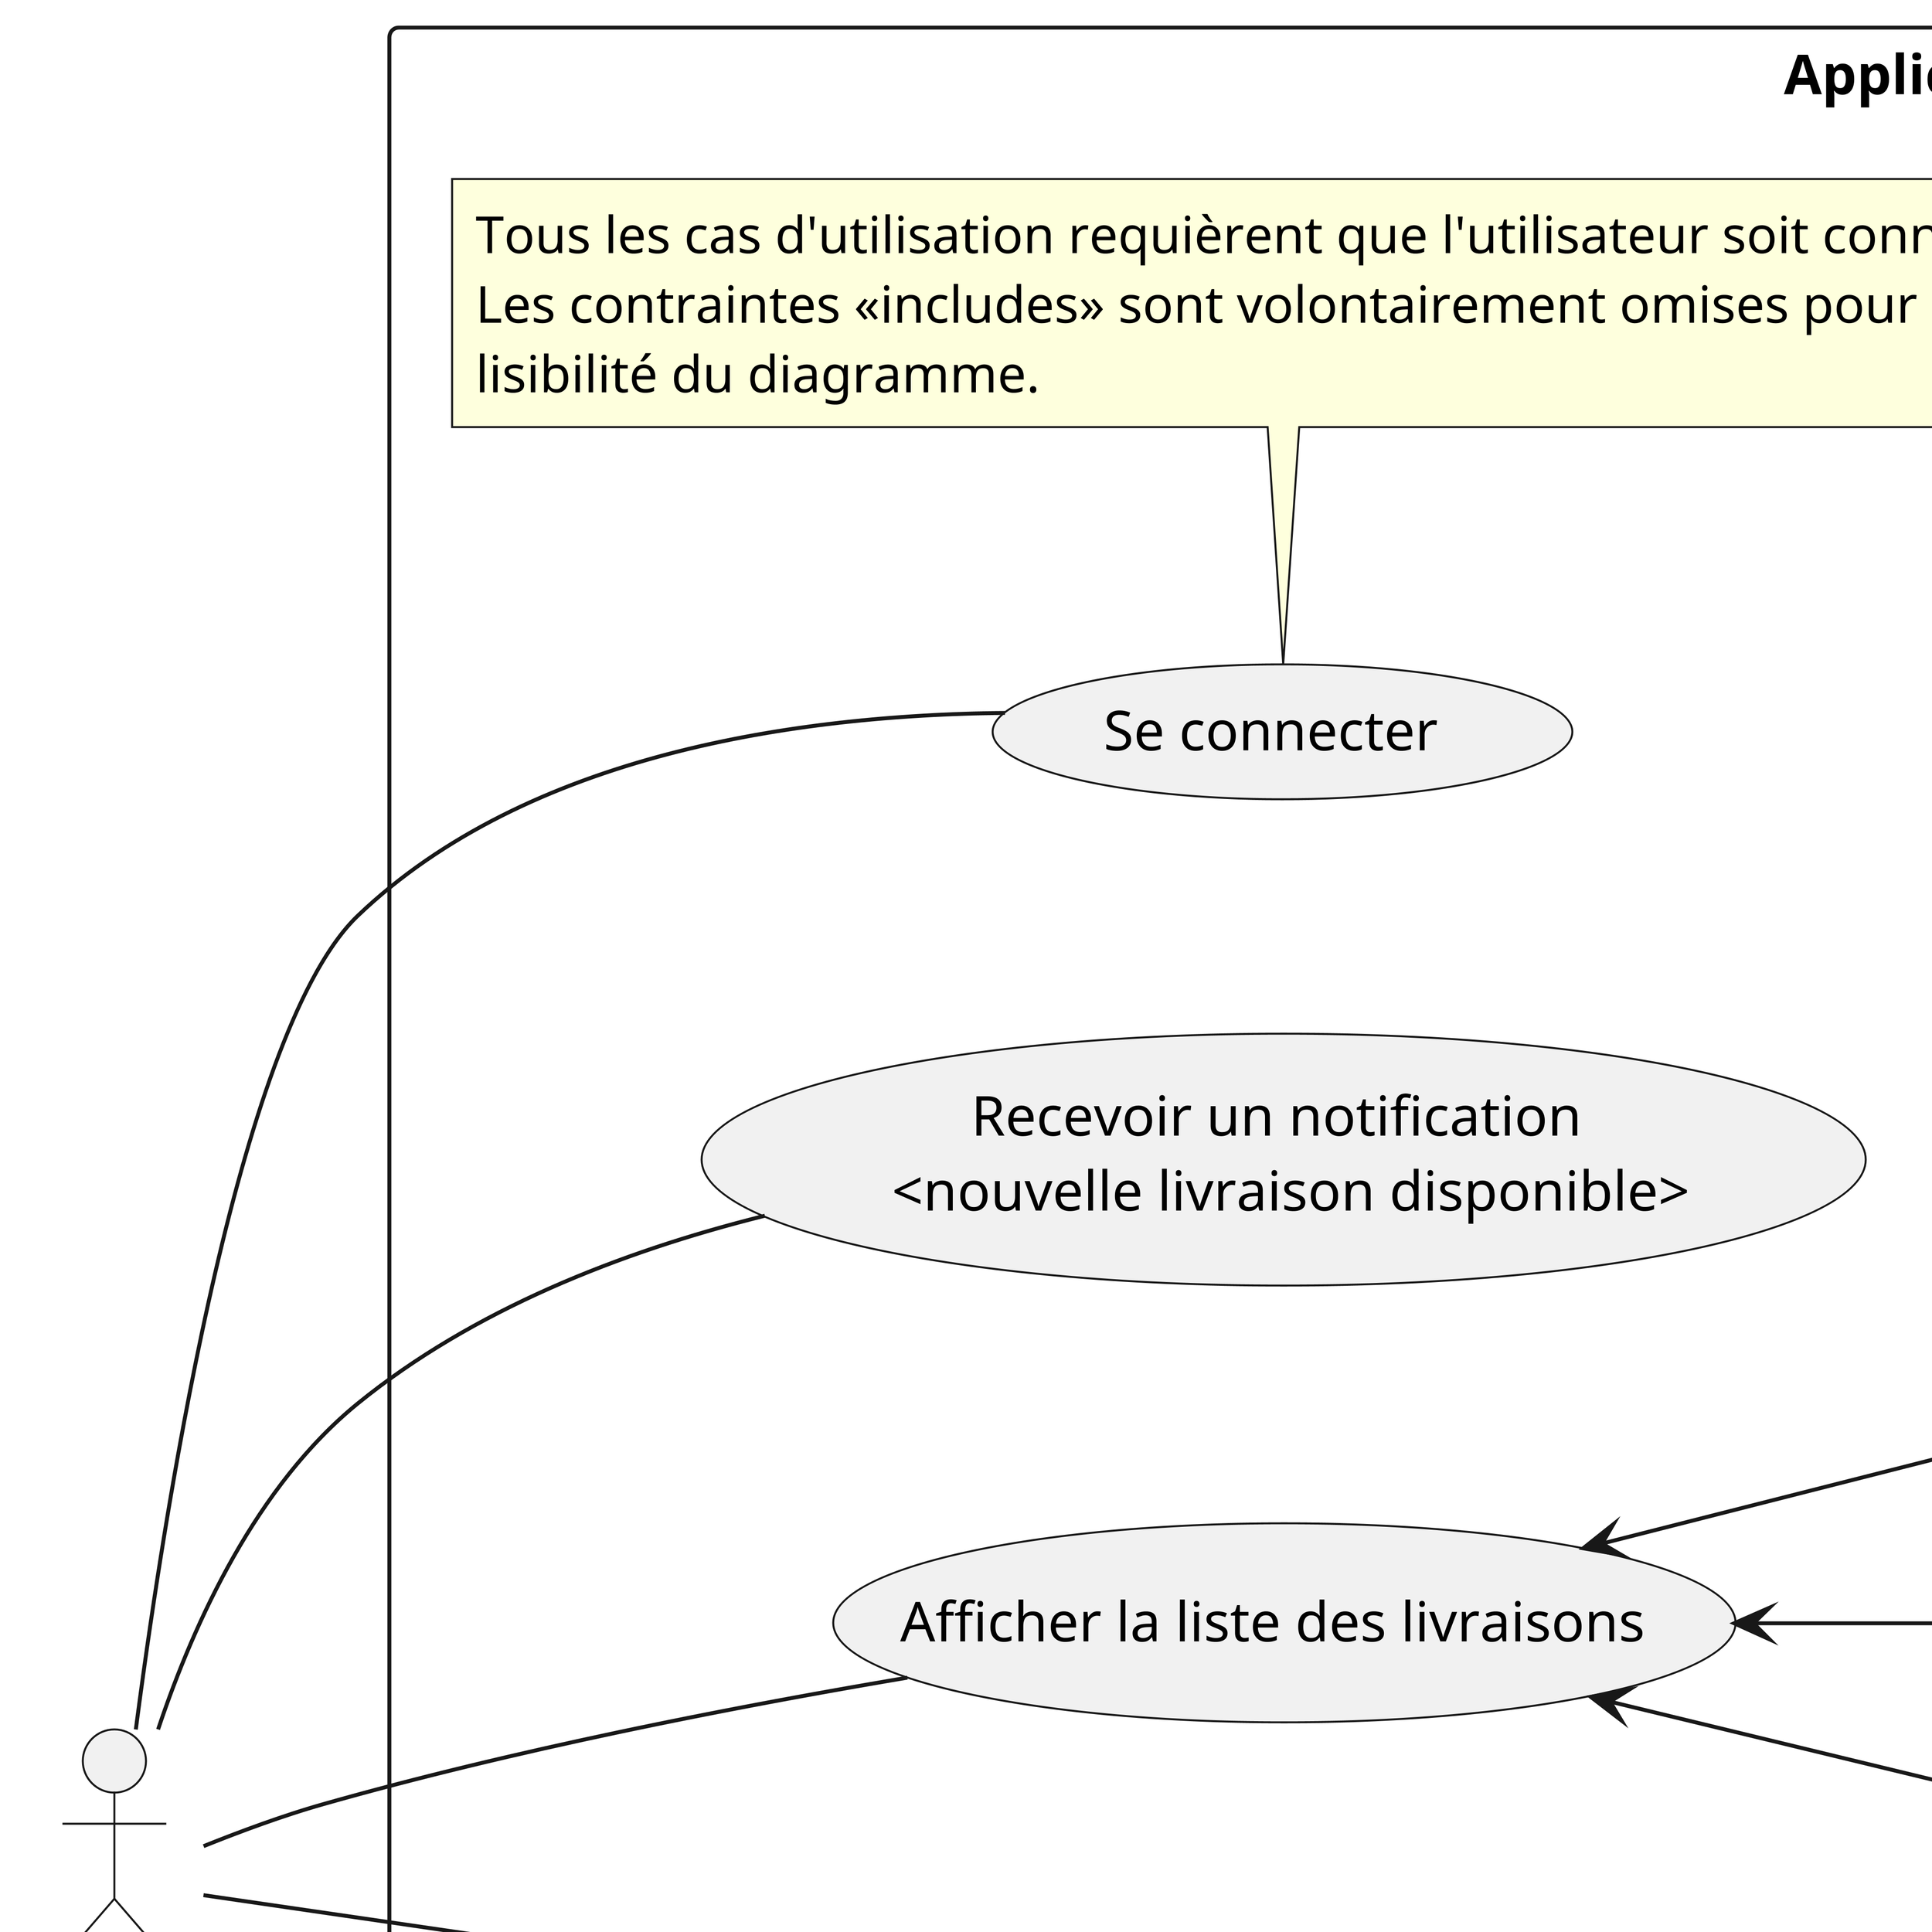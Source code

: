 @startuml

skinparam dpi 800
left to right direction
skinparam nodesep 60

actor Livreur

rectangle "Application des livreurs OC Pizza" {
    usecase "Se connecter" as authenticate
    usecase "Recevoir un notification \n <nouvelle livraison disponible>" as notify
    usecase "Afficher la liste des livraisons" as showDeliveries
    usecase "Commencer une livraison" as startDelivery
    usecase "Finaliser une livraison" as delivered
    usecase "Afficher la liste de mes livraisons en cours" as showDeliveriesInProgress
    usecase "Afficher la liste des livraisons\n que j'ai effectué aujourd'hui" as showTodayDeliveries
    usecase "Afficher la liste de toutes les livraisons en attentes" as showAllDeliveries
    usecase "Afficher les details d'une livraison" as showDeliveryDetails
    usecase "Afficher les details de la commande associée" as showOrderDetails

    note bottom of authenticate
        Tous les cas d'utilisation requièrent que l'utilisateur soit connecté.
        Les contraintes <<includes>> sont volontairement omises pour la
        lisibilité du diagramme.
    end note
}
Livreur -- notify
Livreur -- authenticate
Livreur -- startDelivery
Livreur -- showDeliveries
Livreur -- delivered
Livreur -- showDeliveryDetails

showDeliveries <-- showAllDeliveries
showDeliveries <-- showDeliveriesInProgress
showDeliveries <-- showTodayDeliveries

showDeliveryDetails <.. showOrderDetails : <<extends>>

@enduml